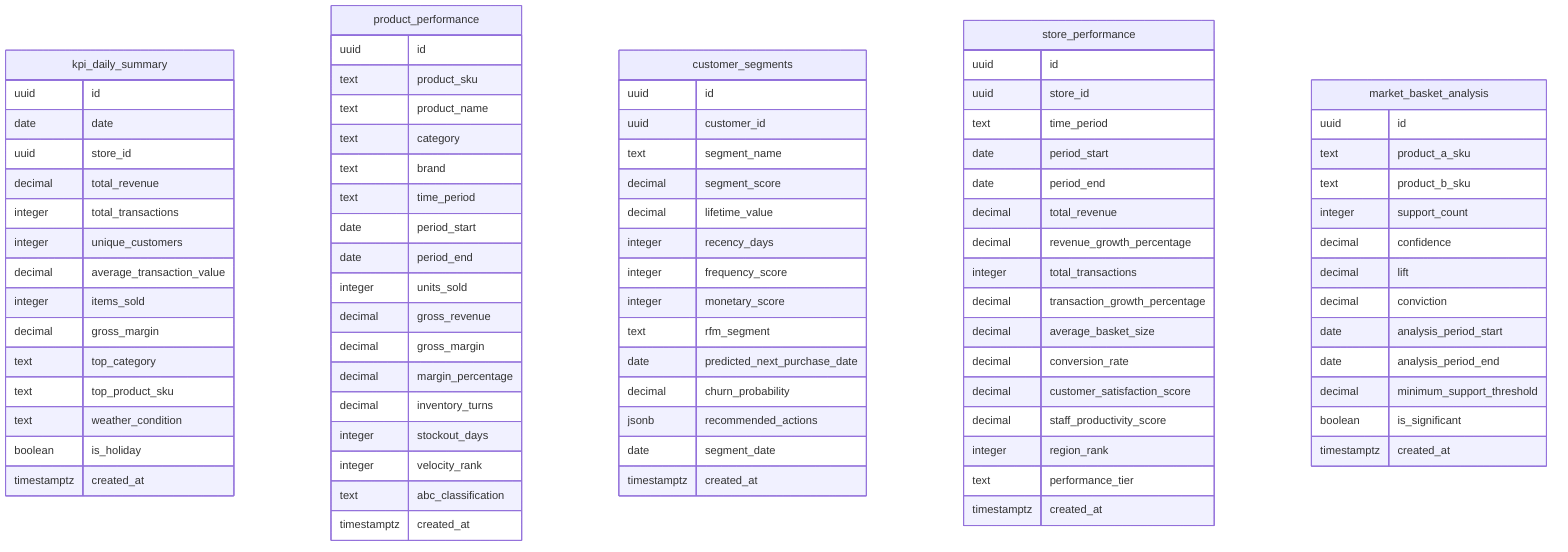 erDiagram
    %% GOLD LAYER - Scout Analytics Platform
    kpi_daily_summary {
        uuid id
        date date
        uuid store_id
        decimal total_revenue
        integer total_transactions
        integer unique_customers
        decimal average_transaction_value
        integer items_sold
        decimal gross_margin
        text top_category
        text top_product_sku
        text weather_condition
        boolean is_holiday
        timestamptz created_at
    }
    product_performance {
        uuid id
        text product_sku
        text product_name
        text category
        text brand
        text time_period
        date period_start
        date period_end
        integer units_sold
        decimal gross_revenue
        decimal gross_margin
        decimal margin_percentage
        decimal inventory_turns
        integer stockout_days
        integer velocity_rank
        text abc_classification
        timestamptz created_at
    }
    customer_segments {
        uuid id
        uuid customer_id
        text segment_name
        decimal segment_score
        decimal lifetime_value
        integer recency_days
        integer frequency_score
        integer monetary_score
        text rfm_segment
        date predicted_next_purchase_date
        decimal churn_probability
        jsonb recommended_actions
        date segment_date
        timestamptz created_at
    }
    store_performance {
        uuid id
        uuid store_id
        text time_period
        date period_start
        date period_end
        decimal total_revenue
        decimal revenue_growth_percentage
        integer total_transactions
        decimal transaction_growth_percentage
        decimal average_basket_size
        decimal conversion_rate
        decimal customer_satisfaction_score
        decimal staff_productivity_score
        integer region_rank
        text performance_tier
        timestamptz created_at
    }
    market_basket_analysis {
        uuid id
        text product_a_sku
        text product_b_sku
        integer support_count
        decimal confidence
        decimal lift
        decimal conviction
        date analysis_period_start
        date analysis_period_end
        decimal minimum_support_threshold
        boolean is_significant
        timestamptz created_at
    }